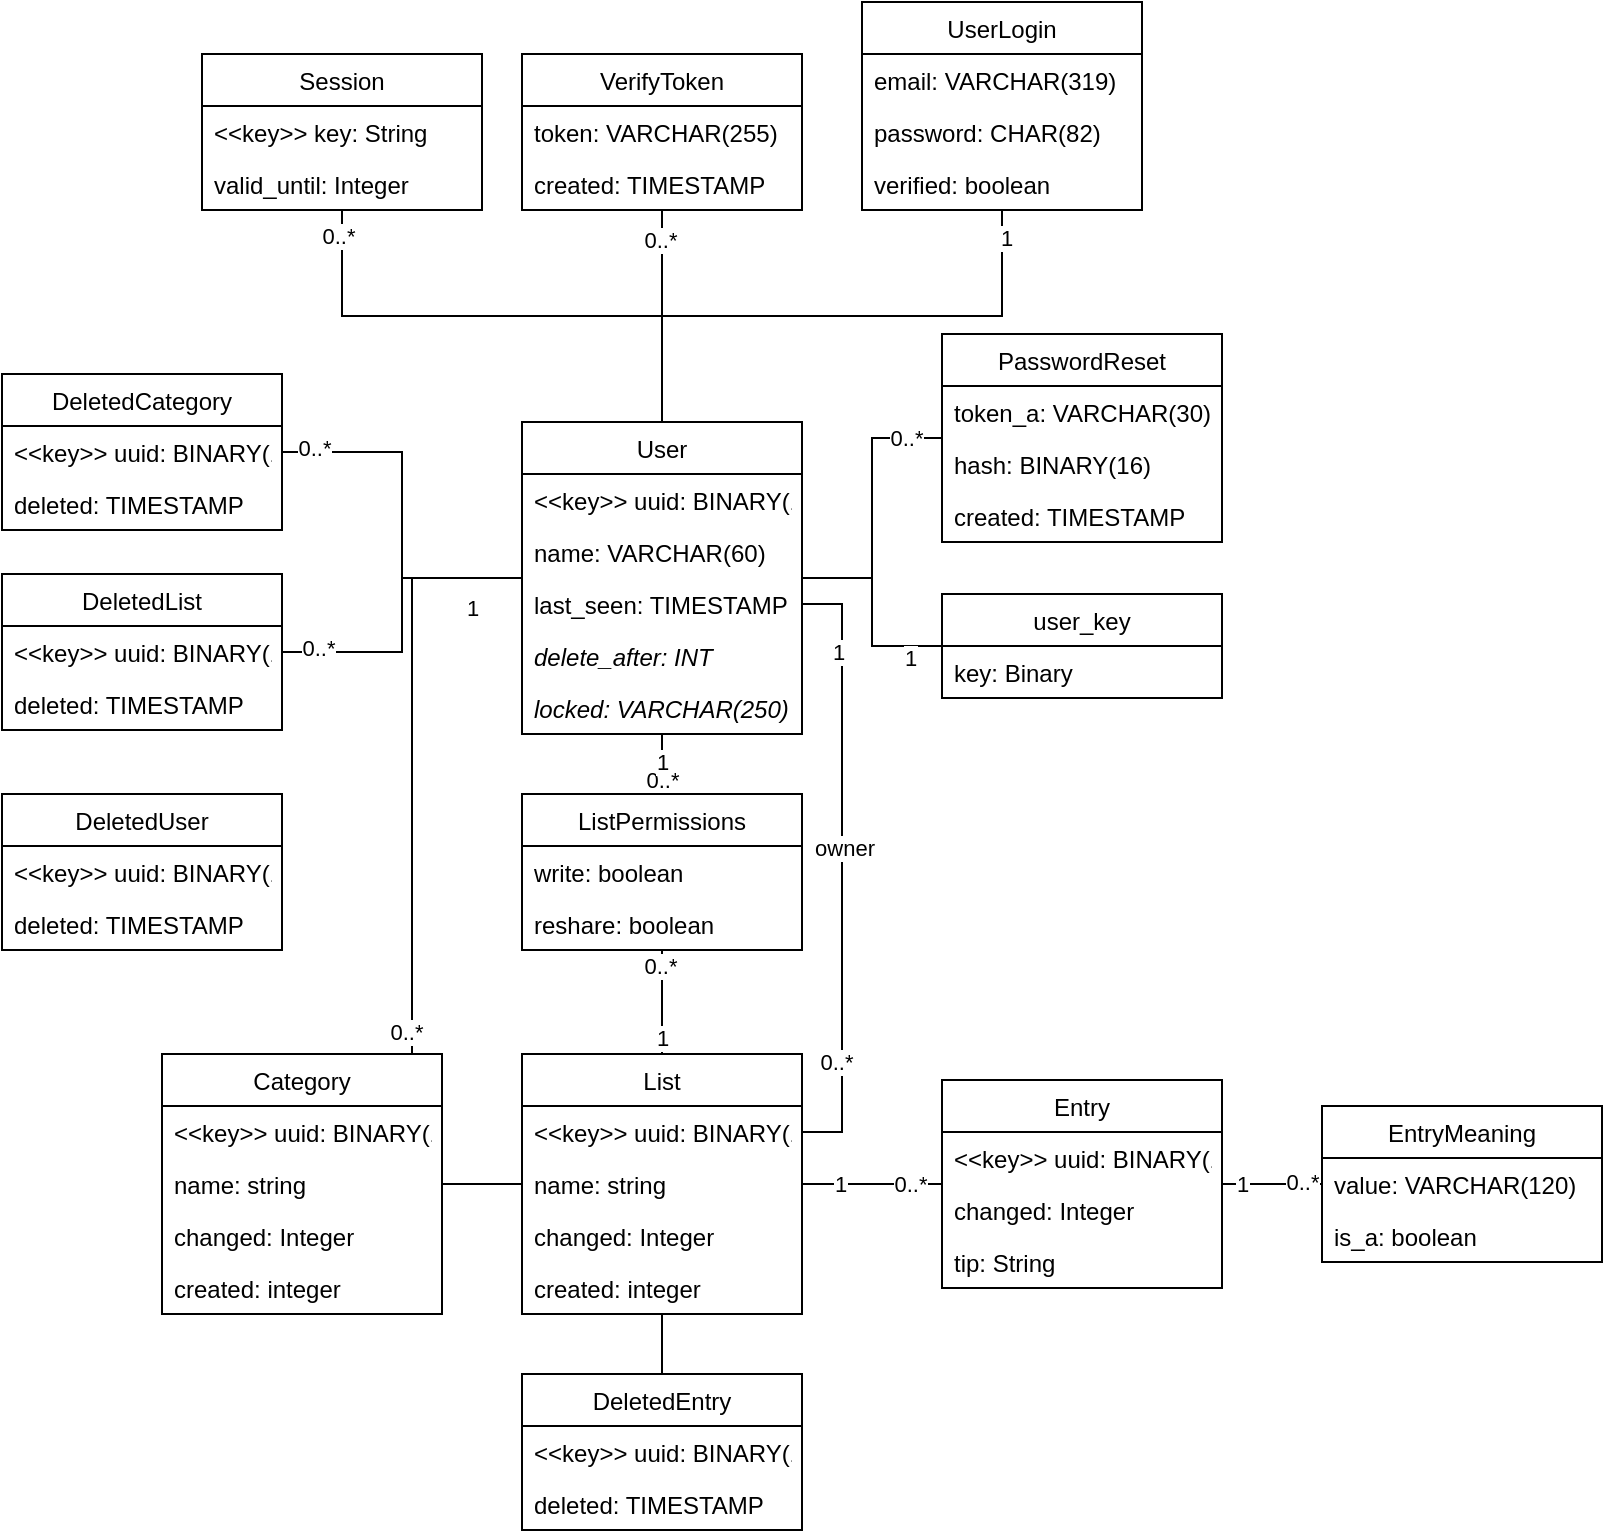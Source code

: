 <mxfile version="15.7.3" type="device"><diagram id="35VUNOAPRy2sd73jcJA1" name="Seite-1"><mxGraphModel dx="1587" dy="1772" grid="1" gridSize="10" guides="1" tooltips="1" connect="1" arrows="1" fold="1" page="1" pageScale="1" pageWidth="827" pageHeight="1169" math="0" shadow="0"><root><mxCell id="0"/><mxCell id="1" parent="0"/><mxCell id="3DWYsxFUrLQky2yFLJpL-9" value="User" style="swimlane;fontStyle=0;childLayout=stackLayout;horizontal=1;startSize=26;fillColor=none;horizontalStack=0;resizeParent=1;resizeParentMax=0;resizeLast=0;collapsible=1;marginBottom=0;" parent="1" vertex="1"><mxGeometry x="220" y="94" width="140" height="156" as="geometry"/></mxCell><mxCell id="3DWYsxFUrLQky2yFLJpL-10" value="&lt;&lt;key&gt;&gt; uuid: BINARY(16)" style="text;strokeColor=none;fillColor=none;align=left;verticalAlign=top;spacingLeft=4;spacingRight=4;overflow=hidden;rotatable=0;points=[[0,0.5],[1,0.5]];portConstraint=eastwest;" parent="3DWYsxFUrLQky2yFLJpL-9" vertex="1"><mxGeometry y="26" width="140" height="26" as="geometry"/></mxCell><mxCell id="3DWYsxFUrLQky2yFLJpL-11" value="name: VARCHAR(60)" style="text;strokeColor=none;fillColor=none;align=left;verticalAlign=top;spacingLeft=4;spacingRight=4;overflow=hidden;rotatable=0;points=[[0,0.5],[1,0.5]];portConstraint=eastwest;" parent="3DWYsxFUrLQky2yFLJpL-9" vertex="1"><mxGeometry y="52" width="140" height="26" as="geometry"/></mxCell><mxCell id="3DWYsxFUrLQky2yFLJpL-63" value="last_seen: TIMESTAMP" style="text;strokeColor=none;fillColor=none;align=left;verticalAlign=top;spacingLeft=4;spacingRight=4;overflow=hidden;rotatable=0;points=[[0,0.5],[1,0.5]];portConstraint=eastwest;" parent="3DWYsxFUrLQky2yFLJpL-9" vertex="1"><mxGeometry y="78" width="140" height="26" as="geometry"/></mxCell><mxCell id="3DWYsxFUrLQky2yFLJpL-64" value="delete_after: INT" style="text;strokeColor=none;fillColor=none;align=left;verticalAlign=top;spacingLeft=4;spacingRight=4;overflow=hidden;rotatable=0;points=[[0,0.5],[1,0.5]];portConstraint=eastwest;fontStyle=2" parent="3DWYsxFUrLQky2yFLJpL-9" vertex="1"><mxGeometry y="104" width="140" height="26" as="geometry"/></mxCell><mxCell id="6U47-J8BlzUGmIC5Mi37-29" value="locked: VARCHAR(250)" style="text;strokeColor=none;fillColor=none;align=left;verticalAlign=top;spacingLeft=4;spacingRight=4;overflow=hidden;rotatable=0;points=[[0,0.5],[1,0.5]];portConstraint=eastwest;fontStyle=2" parent="3DWYsxFUrLQky2yFLJpL-9" vertex="1"><mxGeometry y="130" width="140" height="26" as="geometry"/></mxCell><mxCell id="3DWYsxFUrLQky2yFLJpL-17" style="edgeStyle=orthogonalEdgeStyle;rounded=0;orthogonalLoop=1;jettySize=auto;html=1;endArrow=none;endFill=0;" parent="1" source="3DWYsxFUrLQky2yFLJpL-13" target="3DWYsxFUrLQky2yFLJpL-9" edge="1"><mxGeometry relative="1" as="geometry"/></mxCell><mxCell id="6U47-J8BlzUGmIC5Mi37-21" value="1" style="edgeLabel;html=1;align=center;verticalAlign=middle;resizable=0;points=[];" parent="3DWYsxFUrLQky2yFLJpL-17" vertex="1" connectable="0"><mxGeometry x="-0.14" relative="1" as="geometry"><mxPoint x="19" y="15" as="offset"/></mxGeometry></mxCell><mxCell id="3DWYsxFUrLQky2yFLJpL-13" value="user_key" style="swimlane;fontStyle=0;childLayout=stackLayout;horizontal=1;startSize=26;fillColor=none;horizontalStack=0;resizeParent=1;resizeParentMax=0;resizeLast=0;collapsible=1;marginBottom=0;" parent="1" vertex="1"><mxGeometry x="430" y="180" width="140" height="52" as="geometry"/></mxCell><mxCell id="3DWYsxFUrLQky2yFLJpL-14" value="key: Binary" style="text;strokeColor=none;fillColor=none;align=left;verticalAlign=top;spacingLeft=4;spacingRight=4;overflow=hidden;rotatable=0;points=[[0,0.5],[1,0.5]];portConstraint=eastwest;" parent="3DWYsxFUrLQky2yFLJpL-13" vertex="1"><mxGeometry y="26" width="140" height="26" as="geometry"/></mxCell><mxCell id="3DWYsxFUrLQky2yFLJpL-40" style="edgeStyle=orthogonalEdgeStyle;rounded=0;orthogonalLoop=1;jettySize=auto;html=1;endArrow=none;endFill=0;" parent="1" source="3DWYsxFUrLQky2yFLJpL-18" target="3DWYsxFUrLQky2yFLJpL-30" edge="1"><mxGeometry relative="1" as="geometry"><Array as="points"><mxPoint x="370" y="475"/><mxPoint x="370" y="475"/></Array></mxGeometry></mxCell><mxCell id="6U47-J8BlzUGmIC5Mi37-22" value="0..*" style="edgeLabel;html=1;align=center;verticalAlign=middle;resizable=0;points=[];" parent="3DWYsxFUrLQky2yFLJpL-40" vertex="1" connectable="0"><mxGeometry x="0.19" relative="1" as="geometry"><mxPoint x="12" as="offset"/></mxGeometry></mxCell><mxCell id="6U47-J8BlzUGmIC5Mi37-23" value="1" style="edgeLabel;html=1;align=center;verticalAlign=middle;resizable=0;points=[];" parent="3DWYsxFUrLQky2yFLJpL-40" vertex="1" connectable="0"><mxGeometry x="-0.26" y="-3" relative="1" as="geometry"><mxPoint x="-7" y="-3" as="offset"/></mxGeometry></mxCell><mxCell id="3DWYsxFUrLQky2yFLJpL-90" style="edgeStyle=orthogonalEdgeStyle;rounded=0;orthogonalLoop=1;jettySize=auto;html=1;entryX=1;entryY=0.5;entryDx=0;entryDy=0;endArrow=none;endFill=0;exitX=1;exitY=0.5;exitDx=0;exitDy=0;" parent="1" source="3DWYsxFUrLQky2yFLJpL-19" target="3DWYsxFUrLQky2yFLJpL-63" edge="1"><mxGeometry relative="1" as="geometry"><Array as="points"><mxPoint x="380" y="449"/><mxPoint x="380" y="185"/></Array></mxGeometry></mxCell><mxCell id="3DWYsxFUrLQky2yFLJpL-91" value="owner" style="edgeLabel;html=1;align=center;verticalAlign=middle;resizable=0;points=[];" parent="3DWYsxFUrLQky2yFLJpL-90" vertex="1" connectable="0"><mxGeometry x="0.333" relative="1" as="geometry"><mxPoint x="1" y="40" as="offset"/></mxGeometry></mxCell><mxCell id="6U47-J8BlzUGmIC5Mi37-15" value="1" style="edgeLabel;html=1;align=center;verticalAlign=middle;resizable=0;points=[];" parent="3DWYsxFUrLQky2yFLJpL-90" vertex="1" connectable="0"><mxGeometry x="0.712" y="2" relative="1" as="geometry"><mxPoint as="offset"/></mxGeometry></mxCell><mxCell id="6U47-J8BlzUGmIC5Mi37-16" value="0..*" style="edgeLabel;html=1;align=center;verticalAlign=middle;resizable=0;points=[];" parent="3DWYsxFUrLQky2yFLJpL-90" vertex="1" connectable="0"><mxGeometry x="-0.637" y="3" relative="1" as="geometry"><mxPoint as="offset"/></mxGeometry></mxCell><mxCell id="3DWYsxFUrLQky2yFLJpL-18" value="List" style="swimlane;fontStyle=0;childLayout=stackLayout;horizontal=1;startSize=26;fillColor=none;horizontalStack=0;resizeParent=1;resizeParentMax=0;resizeLast=0;collapsible=1;marginBottom=0;" parent="1" vertex="1"><mxGeometry x="220" y="410" width="140" height="130" as="geometry"/></mxCell><mxCell id="3DWYsxFUrLQky2yFLJpL-19" value="&lt;&lt;key&gt;&gt; uuid: BINARY(16)" style="text;strokeColor=none;fillColor=none;align=left;verticalAlign=top;spacingLeft=4;spacingRight=4;overflow=hidden;rotatable=0;points=[[0,0.5],[1,0.5]];portConstraint=eastwest;" parent="3DWYsxFUrLQky2yFLJpL-18" vertex="1"><mxGeometry y="26" width="140" height="26" as="geometry"/></mxCell><mxCell id="3DWYsxFUrLQky2yFLJpL-20" value="name: string" style="text;strokeColor=none;fillColor=none;align=left;verticalAlign=top;spacingLeft=4;spacingRight=4;overflow=hidden;rotatable=0;points=[[0,0.5],[1,0.5]];portConstraint=eastwest;" parent="3DWYsxFUrLQky2yFLJpL-18" vertex="1"><mxGeometry y="52" width="140" height="26" as="geometry"/></mxCell><mxCell id="3DWYsxFUrLQky2yFLJpL-21" value="changed: Integer" style="text;strokeColor=none;fillColor=none;align=left;verticalAlign=top;spacingLeft=4;spacingRight=4;overflow=hidden;rotatable=0;points=[[0,0.5],[1,0.5]];portConstraint=eastwest;" parent="3DWYsxFUrLQky2yFLJpL-18" vertex="1"><mxGeometry y="78" width="140" height="26" as="geometry"/></mxCell><mxCell id="3DWYsxFUrLQky2yFLJpL-23" value="created: integer" style="text;strokeColor=none;fillColor=none;align=left;verticalAlign=top;spacingLeft=4;spacingRight=4;overflow=hidden;rotatable=0;points=[[0,0.5],[1,0.5]];portConstraint=eastwest;" parent="3DWYsxFUrLQky2yFLJpL-18" vertex="1"><mxGeometry y="104" width="140" height="26" as="geometry"/></mxCell><mxCell id="6U47-J8BlzUGmIC5Mi37-28" style="edgeStyle=elbowEdgeStyle;rounded=0;jumpStyle=none;orthogonalLoop=1;jettySize=auto;html=1;endArrow=none;endFill=0;" parent="1" source="3DWYsxFUrLQky2yFLJpL-24" target="3DWYsxFUrLQky2yFLJpL-9" edge="1"><mxGeometry relative="1" as="geometry"/></mxCell><mxCell id="6U47-J8BlzUGmIC5Mi37-31" value="0..*" style="edgeLabel;html=1;align=center;verticalAlign=middle;resizable=0;points=[];" parent="6U47-J8BlzUGmIC5Mi37-28" vertex="1" connectable="0"><mxGeometry x="-0.772" y="2" relative="1" as="geometry"><mxPoint as="offset"/></mxGeometry></mxCell><mxCell id="3DWYsxFUrLQky2yFLJpL-24" value="DeletedList" style="swimlane;fontStyle=0;childLayout=stackLayout;horizontal=1;startSize=26;fillColor=none;horizontalStack=0;resizeParent=1;resizeParentMax=0;resizeLast=0;collapsible=1;marginBottom=0;" parent="1" vertex="1"><mxGeometry x="-40" y="170" width="140" height="78" as="geometry"/></mxCell><mxCell id="3DWYsxFUrLQky2yFLJpL-25" value="&lt;&lt;key&gt;&gt; uuid: BINARY(16)" style="text;strokeColor=none;fillColor=none;align=left;verticalAlign=top;spacingLeft=4;spacingRight=4;overflow=hidden;rotatable=0;points=[[0,0.5],[1,0.5]];portConstraint=eastwest;" parent="3DWYsxFUrLQky2yFLJpL-24" vertex="1"><mxGeometry y="26" width="140" height="26" as="geometry"/></mxCell><mxCell id="3DWYsxFUrLQky2yFLJpL-29" value="deleted: TIMESTAMP" style="text;strokeColor=none;fillColor=none;align=left;verticalAlign=top;spacingLeft=4;spacingRight=4;overflow=hidden;rotatable=0;points=[[0,0.5],[1,0.5]];portConstraint=eastwest;" parent="3DWYsxFUrLQky2yFLJpL-24" vertex="1"><mxGeometry y="52" width="140" height="26" as="geometry"/></mxCell><mxCell id="3DWYsxFUrLQky2yFLJpL-38" style="edgeStyle=orthogonalEdgeStyle;rounded=0;orthogonalLoop=1;jettySize=auto;html=1;endArrow=none;endFill=0;" parent="1" source="3DWYsxFUrLQky2yFLJpL-30" target="3DWYsxFUrLQky2yFLJpL-34" edge="1"><mxGeometry relative="1" as="geometry"/></mxCell><mxCell id="6U47-J8BlzUGmIC5Mi37-25" value="1" style="edgeLabel;html=1;align=center;verticalAlign=middle;resizable=0;points=[];" parent="3DWYsxFUrLQky2yFLJpL-38" vertex="1" connectable="0"><mxGeometry x="-0.24" relative="1" as="geometry"><mxPoint x="-9" as="offset"/></mxGeometry></mxCell><mxCell id="6U47-J8BlzUGmIC5Mi37-26" value="0..*" style="edgeLabel;html=1;align=center;verticalAlign=middle;resizable=0;points=[];" parent="3DWYsxFUrLQky2yFLJpL-38" vertex="1" connectable="0"><mxGeometry x="0.169" y="1" relative="1" as="geometry"><mxPoint x="11" as="offset"/></mxGeometry></mxCell><mxCell id="3DWYsxFUrLQky2yFLJpL-30" value="Entry" style="swimlane;fontStyle=0;childLayout=stackLayout;horizontal=1;startSize=26;fillColor=none;horizontalStack=0;resizeParent=1;resizeParentMax=0;resizeLast=0;collapsible=1;marginBottom=0;" parent="1" vertex="1"><mxGeometry x="430" y="423" width="140" height="104" as="geometry"/></mxCell><mxCell id="3DWYsxFUrLQky2yFLJpL-31" value="&lt;&lt;key&gt;&gt; uuid: BINARY(16)" style="text;strokeColor=none;fillColor=none;align=left;verticalAlign=top;spacingLeft=4;spacingRight=4;overflow=hidden;rotatable=0;points=[[0,0.5],[1,0.5]];portConstraint=eastwest;" parent="3DWYsxFUrLQky2yFLJpL-30" vertex="1"><mxGeometry y="26" width="140" height="26" as="geometry"/></mxCell><mxCell id="3DWYsxFUrLQky2yFLJpL-32" value="changed: Integer" style="text;strokeColor=none;fillColor=none;align=left;verticalAlign=top;spacingLeft=4;spacingRight=4;overflow=hidden;rotatable=0;points=[[0,0.5],[1,0.5]];portConstraint=eastwest;" parent="3DWYsxFUrLQky2yFLJpL-30" vertex="1"><mxGeometry y="52" width="140" height="26" as="geometry"/></mxCell><mxCell id="3DWYsxFUrLQky2yFLJpL-39" value="tip: String" style="text;strokeColor=none;fillColor=none;align=left;verticalAlign=top;spacingLeft=4;spacingRight=4;overflow=hidden;rotatable=0;points=[[0,0.5],[1,0.5]];portConstraint=eastwest;" parent="3DWYsxFUrLQky2yFLJpL-30" vertex="1"><mxGeometry y="78" width="140" height="26" as="geometry"/></mxCell><mxCell id="3DWYsxFUrLQky2yFLJpL-34" value="EntryMeaning" style="swimlane;fontStyle=0;childLayout=stackLayout;horizontal=1;startSize=26;fillColor=none;horizontalStack=0;resizeParent=1;resizeParentMax=0;resizeLast=0;collapsible=1;marginBottom=0;" parent="1" vertex="1"><mxGeometry x="620" y="436" width="140" height="78" as="geometry"/></mxCell><mxCell id="3DWYsxFUrLQky2yFLJpL-35" value="value: VARCHAR(120)" style="text;strokeColor=none;fillColor=none;align=left;verticalAlign=top;spacingLeft=4;spacingRight=4;overflow=hidden;rotatable=0;points=[[0,0.5],[1,0.5]];portConstraint=eastwest;" parent="3DWYsxFUrLQky2yFLJpL-34" vertex="1"><mxGeometry y="26" width="140" height="26" as="geometry"/></mxCell><mxCell id="3DWYsxFUrLQky2yFLJpL-36" value="is_a: boolean" style="text;strokeColor=none;fillColor=none;align=left;verticalAlign=top;spacingLeft=4;spacingRight=4;overflow=hidden;rotatable=0;points=[[0,0.5],[1,0.5]];portConstraint=eastwest;" parent="3DWYsxFUrLQky2yFLJpL-34" vertex="1"><mxGeometry y="52" width="140" height="26" as="geometry"/></mxCell><mxCell id="6U47-J8BlzUGmIC5Mi37-33" style="edgeStyle=elbowEdgeStyle;rounded=0;jumpStyle=none;orthogonalLoop=1;jettySize=auto;html=1;endArrow=none;endFill=0;" parent="1" source="3DWYsxFUrLQky2yFLJpL-41" target="3DWYsxFUrLQky2yFLJpL-18" edge="1"><mxGeometry relative="1" as="geometry"/></mxCell><mxCell id="3DWYsxFUrLQky2yFLJpL-41" value="DeletedEntry" style="swimlane;fontStyle=0;childLayout=stackLayout;horizontal=1;startSize=26;fillColor=none;horizontalStack=0;resizeParent=1;resizeParentMax=0;resizeLast=0;collapsible=1;marginBottom=0;" parent="1" vertex="1"><mxGeometry x="220" y="570" width="140" height="78" as="geometry"/></mxCell><mxCell id="3DWYsxFUrLQky2yFLJpL-42" value="&lt;&lt;key&gt;&gt; uuid: BINARY(16)" style="text;strokeColor=none;fillColor=none;align=left;verticalAlign=top;spacingLeft=4;spacingRight=4;overflow=hidden;rotatable=0;points=[[0,0.5],[1,0.5]];portConstraint=eastwest;" parent="3DWYsxFUrLQky2yFLJpL-41" vertex="1"><mxGeometry y="26" width="140" height="26" as="geometry"/></mxCell><mxCell id="3DWYsxFUrLQky2yFLJpL-43" value="deleted: TIMESTAMP" style="text;strokeColor=none;fillColor=none;align=left;verticalAlign=top;spacingLeft=4;spacingRight=4;overflow=hidden;rotatable=0;points=[[0,0.5],[1,0.5]];portConstraint=eastwest;" parent="3DWYsxFUrLQky2yFLJpL-41" vertex="1"><mxGeometry y="52" width="140" height="26" as="geometry"/></mxCell><mxCell id="3DWYsxFUrLQky2yFLJpL-44" value="DeletedUser" style="swimlane;fontStyle=0;childLayout=stackLayout;horizontal=1;startSize=26;fillColor=none;horizontalStack=0;resizeParent=1;resizeParentMax=0;resizeLast=0;collapsible=1;marginBottom=0;" parent="1" vertex="1"><mxGeometry x="-40" y="280" width="140" height="78" as="geometry"/></mxCell><mxCell id="3DWYsxFUrLQky2yFLJpL-45" value="&lt;&lt;key&gt;&gt; uuid: BINARY(16)" style="text;strokeColor=none;fillColor=none;align=left;verticalAlign=top;spacingLeft=4;spacingRight=4;overflow=hidden;rotatable=0;points=[[0,0.5],[1,0.5]];portConstraint=eastwest;" parent="3DWYsxFUrLQky2yFLJpL-44" vertex="1"><mxGeometry y="26" width="140" height="26" as="geometry"/></mxCell><mxCell id="3DWYsxFUrLQky2yFLJpL-46" value="deleted: TIMESTAMP" style="text;strokeColor=none;fillColor=none;align=left;verticalAlign=top;spacingLeft=4;spacingRight=4;overflow=hidden;rotatable=0;points=[[0,0.5],[1,0.5]];portConstraint=eastwest;" parent="3DWYsxFUrLQky2yFLJpL-44" vertex="1"><mxGeometry y="52" width="140" height="26" as="geometry"/></mxCell><mxCell id="3DWYsxFUrLQky2yFLJpL-57" style="edgeStyle=orthogonalEdgeStyle;rounded=0;orthogonalLoop=1;jettySize=auto;html=1;endArrow=none;endFill=0;" parent="1" source="3DWYsxFUrLQky2yFLJpL-52" target="3DWYsxFUrLQky2yFLJpL-18" edge="1"><mxGeometry relative="1" as="geometry"/></mxCell><mxCell id="6U47-J8BlzUGmIC5Mi37-4" style="edgeStyle=elbowEdgeStyle;rounded=0;orthogonalLoop=1;jettySize=auto;html=1;endArrow=none;endFill=0;exitX=0.5;exitY=0;exitDx=0;exitDy=0;jumpStyle=none;" parent="1" source="3DWYsxFUrLQky2yFLJpL-52" target="3DWYsxFUrLQky2yFLJpL-9" edge="1"><mxGeometry relative="1" as="geometry"/></mxCell><mxCell id="6U47-J8BlzUGmIC5Mi37-9" value="1" style="edgeLabel;html=1;align=center;verticalAlign=middle;resizable=0;points=[];" parent="6U47-J8BlzUGmIC5Mi37-4" vertex="1" connectable="0"><mxGeometry x="0.182" y="1" relative="1" as="geometry"><mxPoint x="31" y="-73" as="offset"/></mxGeometry></mxCell><mxCell id="6U47-J8BlzUGmIC5Mi37-10" value="0..*" style="edgeLabel;html=1;align=center;verticalAlign=middle;resizable=0;points=[];" parent="6U47-J8BlzUGmIC5Mi37-4" vertex="1" connectable="0"><mxGeometry x="-0.776" y="1" relative="1" as="geometry"><mxPoint x="13" y="-10" as="offset"/></mxGeometry></mxCell><mxCell id="3DWYsxFUrLQky2yFLJpL-52" value="Category" style="swimlane;fontStyle=0;childLayout=stackLayout;horizontal=1;startSize=26;fillColor=none;horizontalStack=0;resizeParent=1;resizeParentMax=0;resizeLast=0;collapsible=1;marginBottom=0;" parent="1" vertex="1"><mxGeometry x="40" y="410" width="140" height="130" as="geometry"/></mxCell><mxCell id="3DWYsxFUrLQky2yFLJpL-53" value="&lt;&lt;key&gt;&gt; uuid: BINARY(16)" style="text;strokeColor=none;fillColor=none;align=left;verticalAlign=top;spacingLeft=4;spacingRight=4;overflow=hidden;rotatable=0;points=[[0,0.5],[1,0.5]];portConstraint=eastwest;" parent="3DWYsxFUrLQky2yFLJpL-52" vertex="1"><mxGeometry y="26" width="140" height="26" as="geometry"/></mxCell><mxCell id="3DWYsxFUrLQky2yFLJpL-54" value="name: string" style="text;strokeColor=none;fillColor=none;align=left;verticalAlign=top;spacingLeft=4;spacingRight=4;overflow=hidden;rotatable=0;points=[[0,0.5],[1,0.5]];portConstraint=eastwest;" parent="3DWYsxFUrLQky2yFLJpL-52" vertex="1"><mxGeometry y="52" width="140" height="26" as="geometry"/></mxCell><mxCell id="3DWYsxFUrLQky2yFLJpL-55" value="changed: Integer" style="text;strokeColor=none;fillColor=none;align=left;verticalAlign=top;spacingLeft=4;spacingRight=4;overflow=hidden;rotatable=0;points=[[0,0.5],[1,0.5]];portConstraint=eastwest;" parent="3DWYsxFUrLQky2yFLJpL-52" vertex="1"><mxGeometry y="78" width="140" height="26" as="geometry"/></mxCell><mxCell id="3DWYsxFUrLQky2yFLJpL-56" value="created: integer" style="text;strokeColor=none;fillColor=none;align=left;verticalAlign=top;spacingLeft=4;spacingRight=4;overflow=hidden;rotatable=0;points=[[0,0.5],[1,0.5]];portConstraint=eastwest;" parent="3DWYsxFUrLQky2yFLJpL-52" vertex="1"><mxGeometry y="104" width="140" height="26" as="geometry"/></mxCell><mxCell id="6U47-J8BlzUGmIC5Mi37-5" style="edgeStyle=elbowEdgeStyle;rounded=0;orthogonalLoop=1;jettySize=auto;html=1;endArrow=none;endFill=0;elbow=vertical;" parent="1" source="3DWYsxFUrLQky2yFLJpL-58" target="3DWYsxFUrLQky2yFLJpL-9" edge="1"><mxGeometry relative="1" as="geometry"/></mxCell><mxCell id="6U47-J8BlzUGmIC5Mi37-19" value="0..*" style="edgeLabel;html=1;align=center;verticalAlign=middle;resizable=0;points=[];" parent="6U47-J8BlzUGmIC5Mi37-5" vertex="1" connectable="0"><mxGeometry x="-0.904" y="-2" relative="1" as="geometry"><mxPoint as="offset"/></mxGeometry></mxCell><mxCell id="3DWYsxFUrLQky2yFLJpL-58" value="Session" style="swimlane;fontStyle=0;childLayout=stackLayout;horizontal=1;startSize=26;fillColor=none;horizontalStack=0;resizeParent=1;resizeParentMax=0;resizeLast=0;collapsible=1;marginBottom=0;" parent="1" vertex="1"><mxGeometry x="60" y="-90" width="140" height="78" as="geometry"/></mxCell><mxCell id="3DWYsxFUrLQky2yFLJpL-59" value="&lt;&lt;key&gt;&gt; key: String" style="text;strokeColor=none;fillColor=none;align=left;verticalAlign=top;spacingLeft=4;spacingRight=4;overflow=hidden;rotatable=0;points=[[0,0.5],[1,0.5]];portConstraint=eastwest;" parent="3DWYsxFUrLQky2yFLJpL-58" vertex="1"><mxGeometry y="26" width="140" height="26" as="geometry"/></mxCell><mxCell id="3DWYsxFUrLQky2yFLJpL-60" value="valid_until: Integer" style="text;strokeColor=none;fillColor=none;align=left;verticalAlign=top;spacingLeft=4;spacingRight=4;overflow=hidden;rotatable=0;points=[[0,0.5],[1,0.5]];portConstraint=eastwest;" parent="3DWYsxFUrLQky2yFLJpL-58" vertex="1"><mxGeometry y="52" width="140" height="26" as="geometry"/></mxCell><mxCell id="6U47-J8BlzUGmIC5Mi37-27" style="edgeStyle=elbowEdgeStyle;rounded=0;jumpStyle=none;orthogonalLoop=1;jettySize=auto;html=1;endArrow=none;endFill=0;" parent="1" source="3DWYsxFUrLQky2yFLJpL-65" target="3DWYsxFUrLQky2yFLJpL-9" edge="1"><mxGeometry relative="1" as="geometry"/></mxCell><mxCell id="6U47-J8BlzUGmIC5Mi37-32" value="0..*" style="edgeLabel;html=1;align=center;verticalAlign=middle;resizable=0;points=[];" parent="6U47-J8BlzUGmIC5Mi37-27" vertex="1" connectable="0"><mxGeometry x="-0.83" y="2" relative="1" as="geometry"><mxPoint as="offset"/></mxGeometry></mxCell><mxCell id="3DWYsxFUrLQky2yFLJpL-65" value="DeletedCategory" style="swimlane;fontStyle=0;childLayout=stackLayout;horizontal=1;startSize=26;fillColor=none;horizontalStack=0;resizeParent=1;resizeParentMax=0;resizeLast=0;collapsible=1;marginBottom=0;" parent="1" vertex="1"><mxGeometry x="-40" y="70" width="140" height="78" as="geometry"/></mxCell><mxCell id="3DWYsxFUrLQky2yFLJpL-66" value="&lt;&lt;key&gt;&gt; uuid: BINARY(16)" style="text;strokeColor=none;fillColor=none;align=left;verticalAlign=top;spacingLeft=4;spacingRight=4;overflow=hidden;rotatable=0;points=[[0,0.5],[1,0.5]];portConstraint=eastwest;" parent="3DWYsxFUrLQky2yFLJpL-65" vertex="1"><mxGeometry y="26" width="140" height="26" as="geometry"/></mxCell><mxCell id="3DWYsxFUrLQky2yFLJpL-67" value="deleted: TIMESTAMP" style="text;strokeColor=none;fillColor=none;align=left;verticalAlign=top;spacingLeft=4;spacingRight=4;overflow=hidden;rotatable=0;points=[[0,0.5],[1,0.5]];portConstraint=eastwest;" parent="3DWYsxFUrLQky2yFLJpL-65" vertex="1"><mxGeometry y="52" width="140" height="26" as="geometry"/></mxCell><mxCell id="3DWYsxFUrLQky2yFLJpL-75" style="edgeStyle=orthogonalEdgeStyle;rounded=0;orthogonalLoop=1;jettySize=auto;html=1;endArrow=none;endFill=0;" parent="1" source="3DWYsxFUrLQky2yFLJpL-68" target="3DWYsxFUrLQky2yFLJpL-9" edge="1"><mxGeometry relative="1" as="geometry"/></mxCell><mxCell id="6U47-J8BlzUGmIC5Mi37-11" value="0..*" style="edgeLabel;html=1;align=center;verticalAlign=middle;resizable=0;points=[];" parent="3DWYsxFUrLQky2yFLJpL-75" vertex="1" connectable="0"><mxGeometry x="-0.251" relative="1" as="geometry"><mxPoint y="11" as="offset"/></mxGeometry></mxCell><mxCell id="6U47-J8BlzUGmIC5Mi37-12" value="1" style="edgeLabel;html=1;align=center;verticalAlign=middle;resizable=0;points=[];" parent="3DWYsxFUrLQky2yFLJpL-75" vertex="1" connectable="0"><mxGeometry x="0.456" relative="1" as="geometry"><mxPoint as="offset"/></mxGeometry></mxCell><mxCell id="3DWYsxFUrLQky2yFLJpL-76" style="edgeStyle=orthogonalEdgeStyle;rounded=0;orthogonalLoop=1;jettySize=auto;html=1;endArrow=none;endFill=0;" parent="1" source="3DWYsxFUrLQky2yFLJpL-68" target="3DWYsxFUrLQky2yFLJpL-18" edge="1"><mxGeometry relative="1" as="geometry"/></mxCell><mxCell id="6U47-J8BlzUGmIC5Mi37-13" value="1" style="edgeLabel;html=1;align=center;verticalAlign=middle;resizable=0;points=[];" parent="3DWYsxFUrLQky2yFLJpL-76" vertex="1" connectable="0"><mxGeometry x="0.677" relative="1" as="geometry"><mxPoint as="offset"/></mxGeometry></mxCell><mxCell id="6U47-J8BlzUGmIC5Mi37-14" value="0..*" style="edgeLabel;html=1;align=center;verticalAlign=middle;resizable=0;points=[];" parent="3DWYsxFUrLQky2yFLJpL-76" vertex="1" connectable="0"><mxGeometry x="-0.706" y="-1" relative="1" as="geometry"><mxPoint as="offset"/></mxGeometry></mxCell><mxCell id="3DWYsxFUrLQky2yFLJpL-68" value="ListPermissions" style="swimlane;fontStyle=0;childLayout=stackLayout;horizontal=1;startSize=26;fillColor=none;horizontalStack=0;resizeParent=1;resizeParentMax=0;resizeLast=0;collapsible=1;marginBottom=0;" parent="1" vertex="1"><mxGeometry x="220" y="280" width="140" height="78" as="geometry"/></mxCell><mxCell id="3DWYsxFUrLQky2yFLJpL-69" value="write: boolean" style="text;strokeColor=none;fillColor=none;align=left;verticalAlign=top;spacingLeft=4;spacingRight=4;overflow=hidden;rotatable=0;points=[[0,0.5],[1,0.5]];portConstraint=eastwest;" parent="3DWYsxFUrLQky2yFLJpL-68" vertex="1"><mxGeometry y="26" width="140" height="26" as="geometry"/></mxCell><mxCell id="3DWYsxFUrLQky2yFLJpL-70" value="reshare: boolean" style="text;strokeColor=none;fillColor=none;align=left;verticalAlign=top;spacingLeft=4;spacingRight=4;overflow=hidden;rotatable=0;points=[[0,0.5],[1,0.5]];portConstraint=eastwest;" parent="3DWYsxFUrLQky2yFLJpL-68" vertex="1"><mxGeometry y="52" width="140" height="26" as="geometry"/></mxCell><mxCell id="6U47-J8BlzUGmIC5Mi37-7" style="edgeStyle=elbowEdgeStyle;rounded=0;orthogonalLoop=1;jettySize=auto;elbow=vertical;html=1;endArrow=none;endFill=0;" parent="1" source="3DWYsxFUrLQky2yFLJpL-77" target="3DWYsxFUrLQky2yFLJpL-9" edge="1"><mxGeometry relative="1" as="geometry"/></mxCell><mxCell id="6U47-J8BlzUGmIC5Mi37-17" value="1" style="edgeLabel;html=1;align=center;verticalAlign=middle;resizable=0;points=[];" parent="6U47-J8BlzUGmIC5Mi37-7" vertex="1" connectable="0"><mxGeometry x="-0.9" y="2" relative="1" as="geometry"><mxPoint as="offset"/></mxGeometry></mxCell><mxCell id="3DWYsxFUrLQky2yFLJpL-77" value="UserLogin" style="swimlane;fontStyle=0;childLayout=stackLayout;horizontal=1;startSize=26;fillColor=none;horizontalStack=0;resizeParent=1;resizeParentMax=0;resizeLast=0;collapsible=1;marginBottom=0;" parent="1" vertex="1"><mxGeometry x="390" y="-116" width="140" height="104" as="geometry"/></mxCell><mxCell id="3DWYsxFUrLQky2yFLJpL-78" value="email: VARCHAR(319)" style="text;strokeColor=none;fillColor=none;align=left;verticalAlign=top;spacingLeft=4;spacingRight=4;overflow=hidden;rotatable=0;points=[[0,0.5],[1,0.5]];portConstraint=eastwest;" parent="3DWYsxFUrLQky2yFLJpL-77" vertex="1"><mxGeometry y="26" width="140" height="26" as="geometry"/></mxCell><mxCell id="3DWYsxFUrLQky2yFLJpL-79" value="password: CHAR(82)" style="text;strokeColor=none;fillColor=none;align=left;verticalAlign=top;spacingLeft=4;spacingRight=4;overflow=hidden;rotatable=0;points=[[0,0.5],[1,0.5]];portConstraint=eastwest;" parent="3DWYsxFUrLQky2yFLJpL-77" vertex="1"><mxGeometry y="52" width="140" height="26" as="geometry"/></mxCell><mxCell id="3DWYsxFUrLQky2yFLJpL-82" value="verified: boolean" style="text;strokeColor=none;fillColor=none;align=left;verticalAlign=top;spacingLeft=4;spacingRight=4;overflow=hidden;rotatable=0;points=[[0,0.5],[1,0.5]];portConstraint=eastwest;" parent="3DWYsxFUrLQky2yFLJpL-77" vertex="1"><mxGeometry y="78" width="140" height="26" as="geometry"/></mxCell><mxCell id="6U47-J8BlzUGmIC5Mi37-6" style="edgeStyle=elbowEdgeStyle;rounded=0;orthogonalLoop=1;jettySize=auto;elbow=vertical;html=1;endArrow=none;endFill=0;" parent="1" source="3DWYsxFUrLQky2yFLJpL-83" target="3DWYsxFUrLQky2yFLJpL-9" edge="1"><mxGeometry relative="1" as="geometry"/></mxCell><mxCell id="6U47-J8BlzUGmIC5Mi37-18" value="0..*" style="edgeLabel;html=1;align=center;verticalAlign=middle;resizable=0;points=[];" parent="6U47-J8BlzUGmIC5Mi37-6" vertex="1" connectable="0"><mxGeometry x="-0.717" y="-1" relative="1" as="geometry"><mxPoint as="offset"/></mxGeometry></mxCell><mxCell id="3DWYsxFUrLQky2yFLJpL-83" value="VerifyToken" style="swimlane;fontStyle=0;childLayout=stackLayout;horizontal=1;startSize=26;fillColor=none;horizontalStack=0;resizeParent=1;resizeParentMax=0;resizeLast=0;collapsible=1;marginBottom=0;" parent="1" vertex="1"><mxGeometry x="220" y="-90" width="140" height="78" as="geometry"/></mxCell><mxCell id="3DWYsxFUrLQky2yFLJpL-84" value="token: VARCHAR(255)" style="text;strokeColor=none;fillColor=none;align=left;verticalAlign=top;spacingLeft=4;spacingRight=4;overflow=hidden;rotatable=0;points=[[0,0.5],[1,0.5]];portConstraint=eastwest;" parent="3DWYsxFUrLQky2yFLJpL-83" vertex="1"><mxGeometry y="26" width="140" height="26" as="geometry"/></mxCell><mxCell id="3DWYsxFUrLQky2yFLJpL-85" value="created: TIMESTAMP" style="text;strokeColor=none;fillColor=none;align=left;verticalAlign=top;spacingLeft=4;spacingRight=4;overflow=hidden;rotatable=0;points=[[0,0.5],[1,0.5]];portConstraint=eastwest;" parent="3DWYsxFUrLQky2yFLJpL-83" vertex="1"><mxGeometry y="52" width="140" height="26" as="geometry"/></mxCell><mxCell id="6U47-J8BlzUGmIC5Mi37-3" style="edgeStyle=orthogonalEdgeStyle;rounded=0;orthogonalLoop=1;jettySize=auto;html=1;endArrow=none;endFill=0;" parent="1" source="nevtHGVaycCxC0GB7UsE-1" target="3DWYsxFUrLQky2yFLJpL-9" edge="1"><mxGeometry relative="1" as="geometry"/></mxCell><mxCell id="6U47-J8BlzUGmIC5Mi37-20" value="0..*" style="edgeLabel;html=1;align=center;verticalAlign=middle;resizable=0;points=[];" parent="6U47-J8BlzUGmIC5Mi37-3" vertex="1" connectable="0"><mxGeometry x="-0.629" relative="1" as="geometry"><mxPoint x="8" as="offset"/></mxGeometry></mxCell><mxCell id="nevtHGVaycCxC0GB7UsE-1" value="PasswordReset" style="swimlane;fontStyle=0;childLayout=stackLayout;horizontal=1;startSize=26;fillColor=none;horizontalStack=0;resizeParent=1;resizeParentMax=0;resizeLast=0;collapsible=1;marginBottom=0;" parent="1" vertex="1"><mxGeometry x="430" y="50" width="140" height="104" as="geometry"/></mxCell><mxCell id="nevtHGVaycCxC0GB7UsE-2" value="token_a: VARCHAR(30)" style="text;strokeColor=none;fillColor=none;align=left;verticalAlign=top;spacingLeft=4;spacingRight=4;overflow=hidden;rotatable=0;points=[[0,0.5],[1,0.5]];portConstraint=eastwest;" parent="nevtHGVaycCxC0GB7UsE-1" vertex="1"><mxGeometry y="26" width="140" height="26" as="geometry"/></mxCell><mxCell id="nevtHGVaycCxC0GB7UsE-3" value="hash: BINARY(16)" style="text;strokeColor=none;fillColor=none;align=left;verticalAlign=top;spacingLeft=4;spacingRight=4;overflow=hidden;rotatable=0;points=[[0,0.5],[1,0.5]];portConstraint=eastwest;" parent="nevtHGVaycCxC0GB7UsE-1" vertex="1"><mxGeometry y="52" width="140" height="26" as="geometry"/></mxCell><mxCell id="nevtHGVaycCxC0GB7UsE-6" value="created: TIMESTAMP" style="text;strokeColor=none;fillColor=none;align=left;verticalAlign=top;spacingLeft=4;spacingRight=4;overflow=hidden;rotatable=0;points=[[0,0.5],[1,0.5]];portConstraint=eastwest;" parent="nevtHGVaycCxC0GB7UsE-1" vertex="1"><mxGeometry y="78" width="140" height="26" as="geometry"/></mxCell></root></mxGraphModel></diagram></mxfile>
